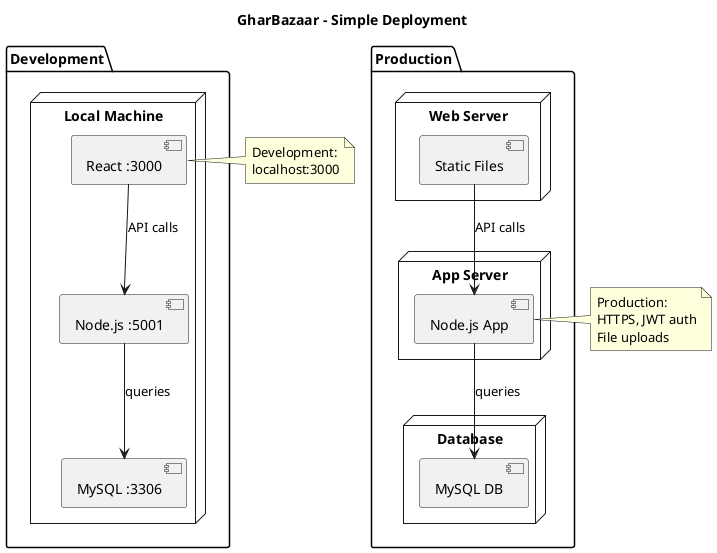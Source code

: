 @startuml
title GharBazaar - Simple Deployment

package "Development" {
  node "Local Machine" {
    [React :3000] as ReactDev
    [Node.js :5001] as NodeDev
    [MySQL :3306] as MySQLDev
  }
}

package "Production" {
  node "Web Server" {
    [Static Files] as Static
  }
  node "App Server" {
    [Node.js App] as NodeProd
  }
  node "Database" {
    [MySQL DB] as MySQLProd
  }
}

ReactDev --> NodeDev : API calls
NodeDev --> MySQLDev : queries

Static --> NodeProd : API calls
NodeProd --> MySQLProd : queries

note right of ReactDev : Development:\nlocalhost:3000
note right of NodeProd : Production:\nHTTPS, JWT auth\nFile uploads

@enduml
